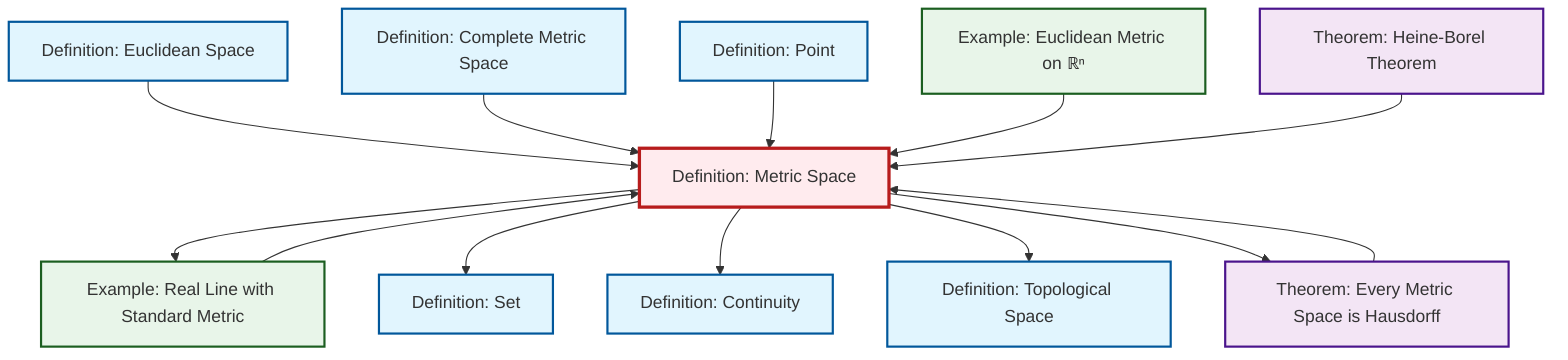 graph TD
    classDef definition fill:#e1f5fe,stroke:#01579b,stroke-width:2px
    classDef theorem fill:#f3e5f5,stroke:#4a148c,stroke-width:2px
    classDef axiom fill:#fff3e0,stroke:#e65100,stroke-width:2px
    classDef example fill:#e8f5e9,stroke:#1b5e20,stroke-width:2px
    classDef current fill:#ffebee,stroke:#b71c1c,stroke-width:3px
    def-continuity["Definition: Continuity"]:::definition
    def-complete-metric-space["Definition: Complete Metric Space"]:::definition
    ex-euclidean-metric["Example: Euclidean Metric on ℝⁿ"]:::example
    def-topological-space["Definition: Topological Space"]:::definition
    ex-real-line-metric["Example: Real Line with Standard Metric"]:::example
    def-set["Definition: Set"]:::definition
    def-point["Definition: Point"]:::definition
    def-metric-space["Definition: Metric Space"]:::definition
    thm-metric-hausdorff["Theorem: Every Metric Space is Hausdorff"]:::theorem
    def-euclidean-space["Definition: Euclidean Space"]:::definition
    thm-heine-borel["Theorem: Heine-Borel Theorem"]:::theorem
    def-metric-space --> ex-real-line-metric
    def-metric-space --> def-set
    ex-real-line-metric --> def-metric-space
    def-euclidean-space --> def-metric-space
    def-complete-metric-space --> def-metric-space
    thm-metric-hausdorff --> def-metric-space
    def-point --> def-metric-space
    def-metric-space --> def-continuity
    def-metric-space --> def-topological-space
    ex-euclidean-metric --> def-metric-space
    thm-heine-borel --> def-metric-space
    def-metric-space --> thm-metric-hausdorff
    class def-metric-space current